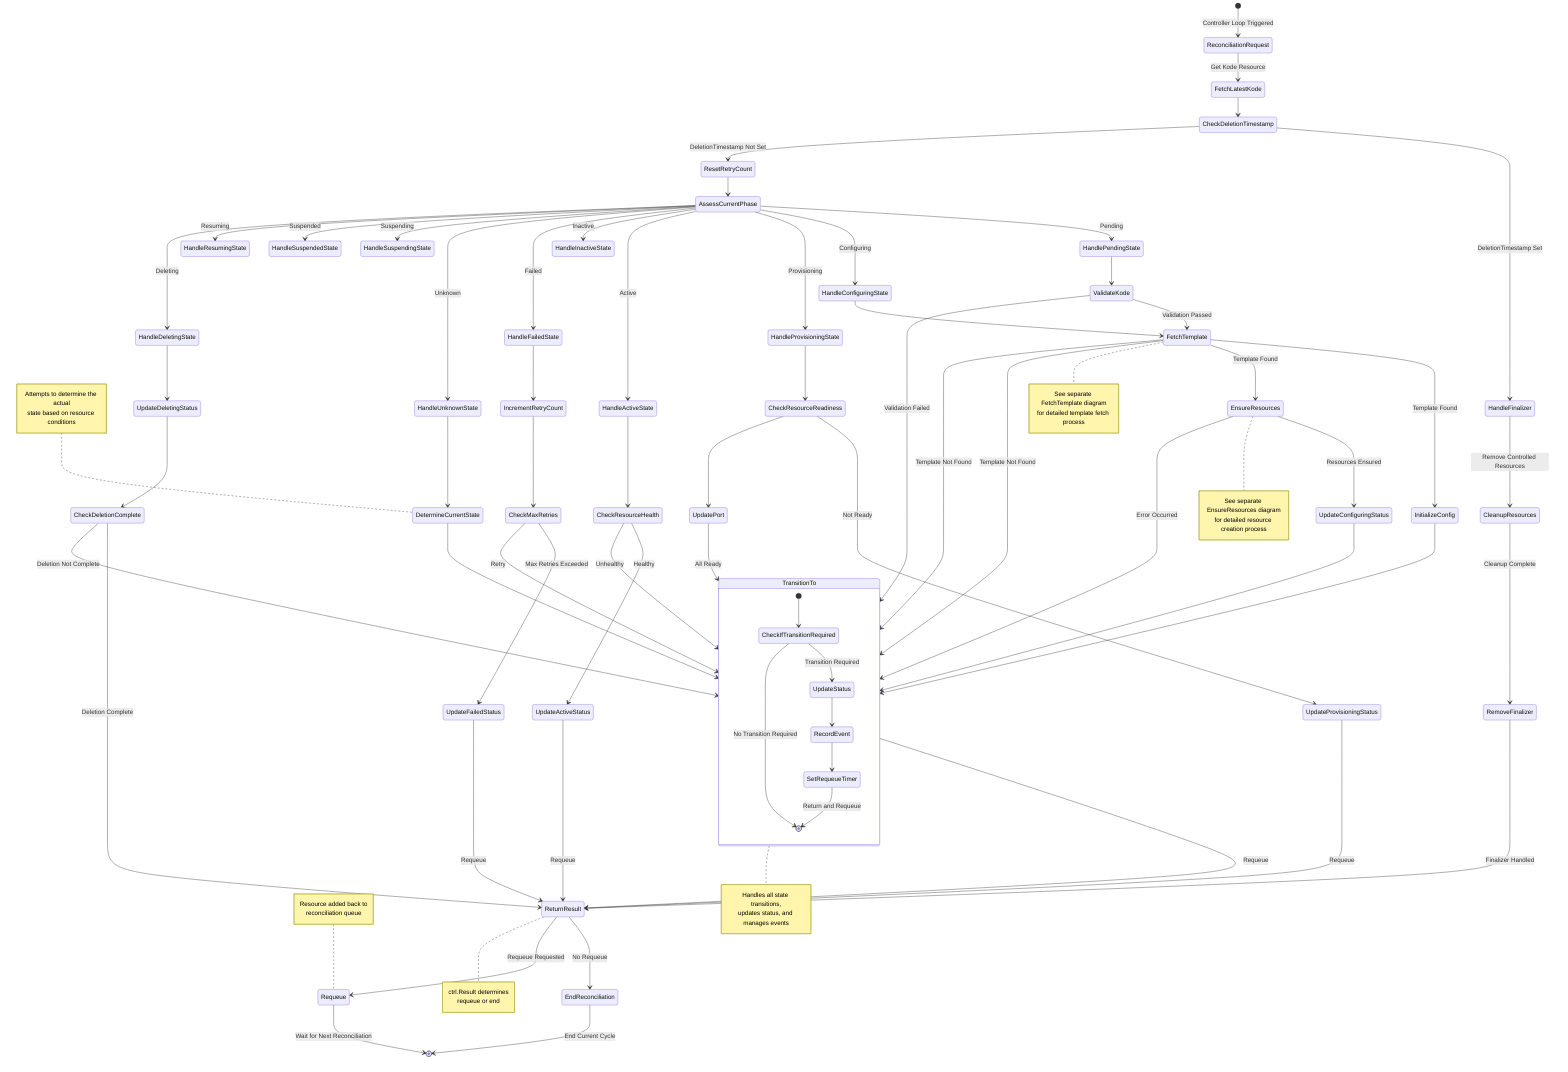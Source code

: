 stateDiagram-v2
    [*] --> ReconciliationRequest : Controller Loop Triggered

    ReconciliationRequest --> FetchLatestKode : Get Kode Resource
    FetchLatestKode --> CheckDeletionTimestamp

    CheckDeletionTimestamp --> HandleFinalizer : DeletionTimestamp Set

    HandleFinalizer --> CleanupResources : Remove Controlled Resources
    CleanupResources --> RemoveFinalizer : Cleanup Complete
    RemoveFinalizer --> ReturnResult : Finalizer Handled

    CheckDeletionTimestamp --> ResetRetryCount : DeletionTimestamp Not Set
    ResetRetryCount --> AssessCurrentPhase

    AssessCurrentPhase --> HandlePendingState : Pending
    AssessCurrentPhase --> HandleConfiguringState : Configuring
    AssessCurrentPhase --> HandleProvisioningState : Provisioning
    AssessCurrentPhase --> HandleActiveState : Active
    AssessCurrentPhase --> HandleInactiveState : Inactive
    AssessCurrentPhase --> HandleFailedState : Failed
    AssessCurrentPhase --> HandleUnknownState : Unknown
    AssessCurrentPhase --> HandleSuspendingState : Suspending
    AssessCurrentPhase --> HandleSuspendedState : Suspended
    AssessCurrentPhase --> HandleResumingState : Resuming
    AssessCurrentPhase --> HandleDeletingState : Deleting

    HandlePendingState --> ValidateKode
    ValidateKode --> FetchTemplate : Validation Passed
    FetchTemplate --> InitializeConfig : Template Found
    FetchTemplate --> TransitionTo : Template Not Found
    InitializeConfig --> TransitionTo
    ValidateKode --> TransitionTo : Validation Failed

    HandleConfiguringState --> FetchTemplate
    FetchTemplate --> EnsureResources : Template Found
    FetchTemplate --> TransitionTo : Template Not Found
    EnsureResources --> UpdateConfiguringStatus : Resources Ensured
    EnsureResources --> TransitionTo : Error Occurred
    UpdateConfiguringStatus --> TransitionTo

    HandleProvisioningState --> CheckResourceReadiness
    CheckResourceReadiness --> UpdateProvisioningStatus : Not Ready
    CheckResourceReadiness --> UpdatePort
    UpdatePort --> TransitionTo : All Ready
    UpdateProvisioningStatus --> ReturnResult : Requeue

    HandleActiveState --> CheckResourceHealth
    CheckResourceHealth --> TransitionTo : Unhealthy
    CheckResourceHealth --> UpdateActiveStatus : Healthy
    UpdateActiveStatus --> ReturnResult : Requeue

    HandleFailedState --> IncrementRetryCount
    IncrementRetryCount --> CheckMaxRetries
    CheckMaxRetries --> TransitionTo : Retry
    CheckMaxRetries --> UpdateFailedStatus : Max Retries Exceeded
    UpdateFailedStatus --> ReturnResult : Requeue

    HandleUnknownState --> DetermineCurrentState
    DetermineCurrentState --> TransitionTo

    HandleDeletingState --> UpdateDeletingStatus
    UpdateDeletingStatus --> CheckDeletionComplete
    CheckDeletionComplete --> TransitionTo : Deletion Not Complete
    CheckDeletionComplete --> ReturnResult : Deletion Complete

    state TransitionTo {
        [*] --> CheckIfTransitionRequired
        CheckIfTransitionRequired --> UpdateStatus : Transition Required
        CheckIfTransitionRequired --> [*] : No Transition Required
        UpdateStatus --> RecordEvent
        RecordEvent --> SetRequeueTimer
        SetRequeueTimer --> [*] : Return and Requeue
    }

    TransitionTo --> ReturnResult : Requeue

    ReturnResult --> EndReconciliation : No Requeue
    ReturnResult --> Requeue : Requeue Requested
    Requeue --> [*] : Wait for Next Reconciliation
    EndReconciliation --> [*] : End Current Cycle

    note right of TransitionTo
        Handles all state transitions,
        updates status, and manages events
    end note

    note right of ReturnResult
        ctrl.Result determines
        requeue or end
    end note

    note left of Requeue
        Resource added back to
        reconciliation queue
    end note

    note left of DetermineCurrentState
        Attempts to determine the actual
        state based on resource conditions
    end note

    note right of EnsureResources
        See separate EnsureResources diagram
        for detailed resource creation process
    end note

    note right of FetchTemplate
        See separate FetchTemplate diagram
        for detailed template fetch process
    end note